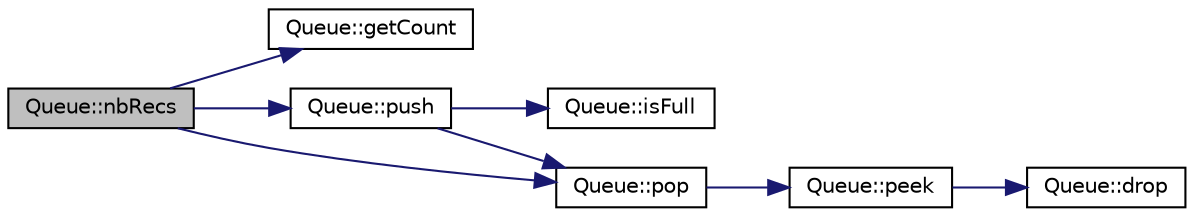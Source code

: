 digraph "Queue::nbRecs"
{
  edge [fontname="Helvetica",fontsize="10",labelfontname="Helvetica",labelfontsize="10"];
  node [fontname="Helvetica",fontsize="10",shape=record];
  rankdir="LR";
  Node38 [label="Queue::nbRecs",height=0.2,width=0.4,color="black", fillcolor="grey75", style="filled", fontcolor="black"];
  Node38 -> Node39 [color="midnightblue",fontsize="10",style="solid",fontname="Helvetica"];
  Node39 [label="Queue::getCount",height=0.2,width=0.4,color="black", fillcolor="white", style="filled",URL="$class_queue.html#a22c1c550f8c72c6b978380b370d241d4",tooltip="get number of records in the queue "];
  Node38 -> Node40 [color="midnightblue",fontsize="10",style="solid",fontname="Helvetica"];
  Node40 [label="Queue::push",height=0.2,width=0.4,color="black", fillcolor="white", style="filled",URL="$class_queue.html#a415958dbf4a259a52bbc30e20af0d4a7",tooltip="Push record to queue. "];
  Node40 -> Node41 [color="midnightblue",fontsize="10",style="solid",fontname="Helvetica"];
  Node41 [label="Queue::isFull",height=0.2,width=0.4,color="black", fillcolor="white", style="filled",URL="$class_queue.html#ac89d81f40709b5552abfa44e5a923e29",tooltip="get fullness state of the queue "];
  Node40 -> Node42 [color="midnightblue",fontsize="10",style="solid",fontname="Helvetica"];
  Node42 [label="Queue::pop",height=0.2,width=0.4,color="black", fillcolor="white", style="filled",URL="$class_queue.html#a0ffe1950f8d1afcc4ec0e0fb3de802da",tooltip="Pop record from queue. "];
  Node42 -> Node43 [color="midnightblue",fontsize="10",style="solid",fontname="Helvetica"];
  Node43 [label="Queue::peek",height=0.2,width=0.4,color="black", fillcolor="white", style="filled",URL="$class_queue.html#a5a715cb528a84594bab04cb73afbfc4b",tooltip="Peek record from queue. "];
  Node43 -> Node44 [color="midnightblue",fontsize="10",style="solid",fontname="Helvetica"];
  Node44 [label="Queue::drop",height=0.2,width=0.4,color="black", fillcolor="white", style="filled",URL="$class_queue.html#a29b1ce254f3ba5f5f03c5c7c6ef6ccc7",tooltip="Drop current record from queue. "];
  Node38 -> Node42 [color="midnightblue",fontsize="10",style="solid",fontname="Helvetica"];
}

